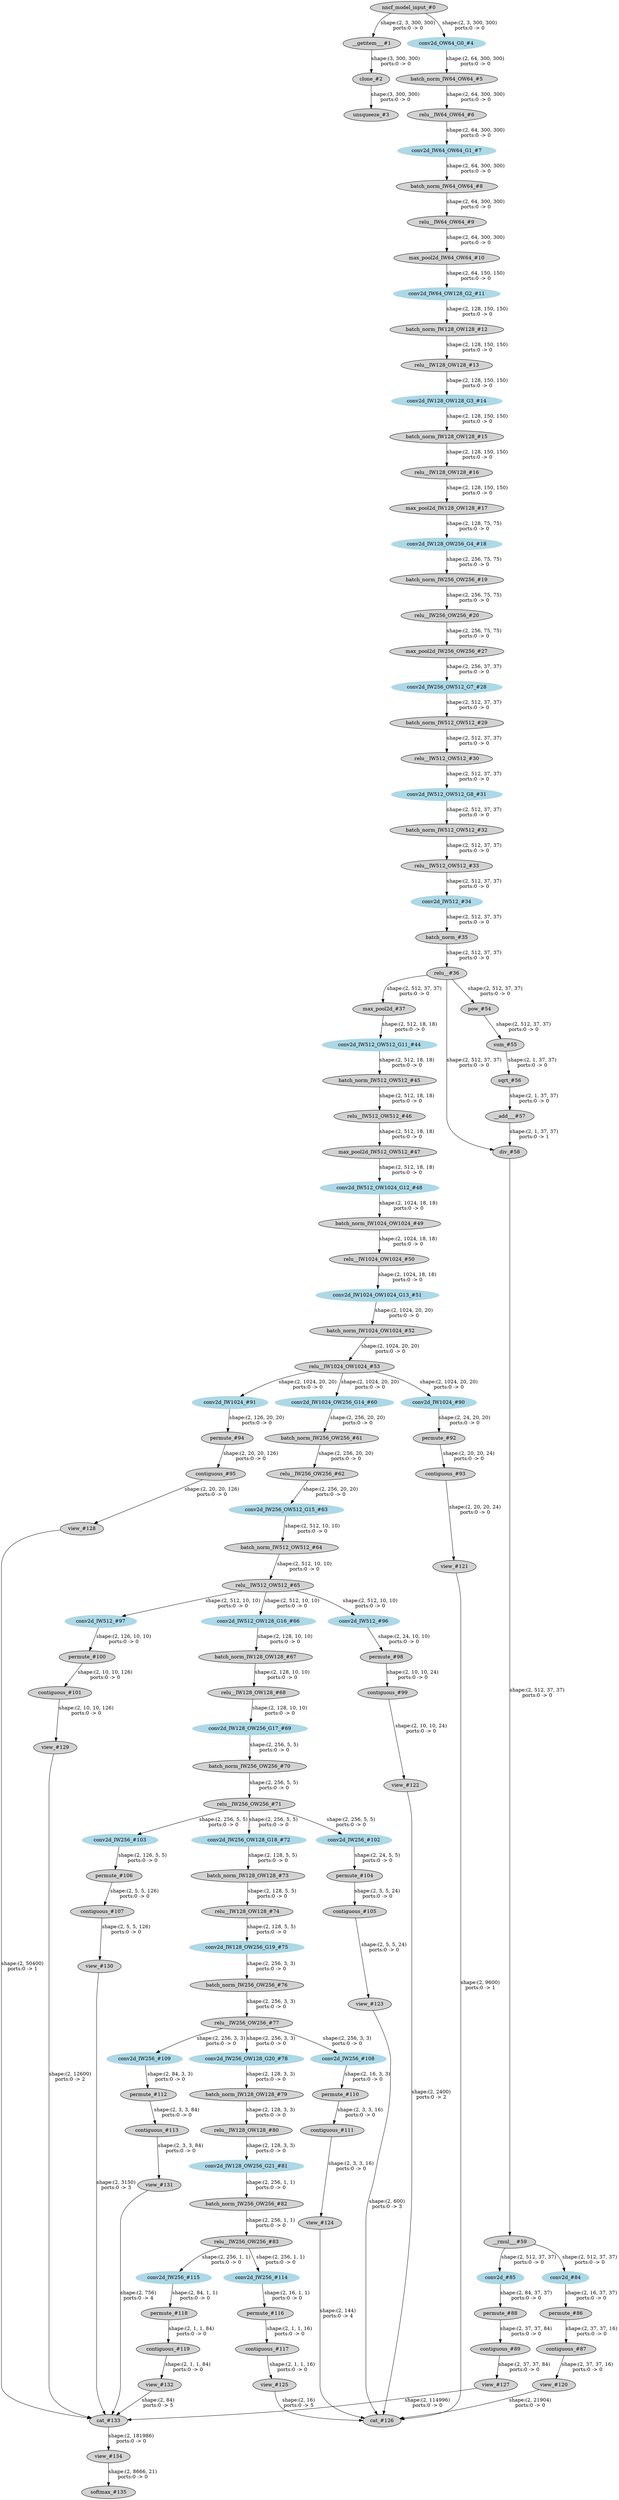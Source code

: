 strict digraph  {
"0 /nncf_model_input_0" [id=0, label="nncf_model_input_#0", style=filled, type=nncf_model_input];
"1 SSD_VGG/__getitem___0" [id=1, label="__getitem___#1", style=filled, type=__getitem__];
"2 SSD_VGG/clone_0" [id=2, label="clone_#2", style=filled, type=clone];
"3 SSD_VGG/unsqueeze_0" [id=3, label="unsqueeze_#3", style=filled, type=unsqueeze];
"4 SSD_VGG/MultiOutputSequential[basenet]/NNCFConv2d[0]/conv2d_0" [color=lightblue, id=4, label="conv2d_OW64_G0_#4", style=filled, type=conv2d];
"5 SSD_VGG/MultiOutputSequential[basenet]/NNCFBatchNorm2d[1]/batch_norm_0" [id=5, label="batch_norm_IW64_OW64_#5", style=filled, type=batch_norm];
"6 SSD_VGG/MultiOutputSequential[basenet]/ReLU[2]/relu__0" [id=6, label="relu__IW64_OW64_#6", style=filled, type=relu_];
"7 SSD_VGG/MultiOutputSequential[basenet]/NNCFConv2d[3]/conv2d_0" [color=lightblue, id=7, label="conv2d_IW64_OW64_G1_#7", style=filled, type=conv2d];
"8 SSD_VGG/MultiOutputSequential[basenet]/NNCFBatchNorm2d[4]/batch_norm_0" [id=8, label="batch_norm_IW64_OW64_#8", style=filled, type=batch_norm];
"9 SSD_VGG/MultiOutputSequential[basenet]/ReLU[5]/relu__0" [id=9, label="relu__IW64_OW64_#9", style=filled, type=relu_];
"10 SSD_VGG/MultiOutputSequential[basenet]/MaxPool2d[6]/max_pool2d_0" [id=10, label="max_pool2d_IW64_OW64_#10", style=filled, type=max_pool2d];
"11 SSD_VGG/MultiOutputSequential[basenet]/NNCFConv2d[7]/conv2d_0" [color=lightblue, id=11, label="conv2d_IW64_OW128_G2_#11", style=filled, type=conv2d];
"12 SSD_VGG/MultiOutputSequential[basenet]/NNCFBatchNorm2d[8]/batch_norm_0" [id=12, label="batch_norm_IW128_OW128_#12", style=filled, type=batch_norm];
"13 SSD_VGG/MultiOutputSequential[basenet]/ReLU[9]/relu__0" [id=13, label="relu__IW128_OW128_#13", style=filled, type=relu_];
"14 SSD_VGG/MultiOutputSequential[basenet]/NNCFConv2d[10]/conv2d_0" [color=lightblue, id=14, label="conv2d_IW128_OW128_G3_#14", style=filled, type=conv2d];
"15 SSD_VGG/MultiOutputSequential[basenet]/NNCFBatchNorm2d[11]/batch_norm_0" [id=15, label="batch_norm_IW128_OW128_#15", style=filled, type=batch_norm];
"16 SSD_VGG/MultiOutputSequential[basenet]/ReLU[12]/relu__0" [id=16, label="relu__IW128_OW128_#16", style=filled, type=relu_];
"17 SSD_VGG/MultiOutputSequential[basenet]/MaxPool2d[13]/max_pool2d_0" [id=17, label="max_pool2d_IW128_OW128_#17", style=filled, type=max_pool2d];
"18 SSD_VGG/MultiOutputSequential[basenet]/NNCFConv2d[14]/conv2d_0" [color=lightblue, id=18, label="conv2d_IW128_OW256_G4_#18", style=filled, type=conv2d];
"19 SSD_VGG/MultiOutputSequential[basenet]/NNCFBatchNorm2d[15]/batch_norm_0" [id=19, label="batch_norm_IW256_OW256_#19", style=filled, type=batch_norm];
"20 SSD_VGG/MultiOutputSequential[basenet]/ReLU[16]/relu__0" [id=20, label="relu__IW256_OW256_#20", style=filled, type=relu_];
"21 SSD_VGG/MultiOutputSequential[basenet]/MaxPool2d[23]/max_pool2d_0" [id=21, label="max_pool2d_IW256_OW256_#27", style=filled, type=max_pool2d];
"22 SSD_VGG/MultiOutputSequential[basenet]/NNCFConv2d[24]/conv2d_0" [color=lightblue, id=22, label="conv2d_IW256_OW512_G7_#28", style=filled, type=conv2d];
"23 SSD_VGG/MultiOutputSequential[basenet]/NNCFBatchNorm2d[25]/batch_norm_0" [id=23, label="batch_norm_IW512_OW512_#29", style=filled, type=batch_norm];
"24 SSD_VGG/MultiOutputSequential[basenet]/ReLU[26]/relu__0" [id=24, label="relu__IW512_OW512_#30", style=filled, type=relu_];
"25 SSD_VGG/MultiOutputSequential[basenet]/NNCFConv2d[27]/conv2d_0" [color=lightblue, id=25, label="conv2d_IW512_OW512_G8_#31", style=filled, type=conv2d];
"26 SSD_VGG/MultiOutputSequential[basenet]/NNCFBatchNorm2d[28]/batch_norm_0" [id=26, label="batch_norm_IW512_OW512_#32", style=filled, type=batch_norm];
"27 SSD_VGG/MultiOutputSequential[basenet]/ReLU[29]/relu__0" [id=27, label="relu__IW512_OW512_#33", style=filled, type=relu_];
"28 SSD_VGG/MultiOutputSequential[basenet]/NNCFConv2d[30]/conv2d_0" [color=lightblue, id=28, label="conv2d_IW512_#34", style=filled, type=conv2d];
"29 SSD_VGG/MultiOutputSequential[basenet]/NNCFBatchNorm2d[31]/batch_norm_0" [id=29, label="batch_norm_#35", style=filled, type=batch_norm];
"30 SSD_VGG/MultiOutputSequential[basenet]/ReLU[32]/relu__0" [id=30, label="relu__#36", style=filled, type=relu_];
"31 SSD_VGG/MultiOutputSequential[basenet]/MaxPool2d[33]/max_pool2d_0" [id=31, label="max_pool2d_#37", style=filled, type=max_pool2d];
"32 SSD_VGG/MultiOutputSequential[basenet]/NNCFConv2d[40]/conv2d_0" [color=lightblue, id=32, label="conv2d_IW512_OW512_G11_#44", style=filled, type=conv2d];
"33 SSD_VGG/MultiOutputSequential[basenet]/NNCFBatchNorm2d[41]/batch_norm_0" [id=33, label="batch_norm_IW512_OW512_#45", style=filled, type=batch_norm];
"34 SSD_VGG/MultiOutputSequential[basenet]/ReLU[42]/relu__0" [id=34, label="relu__IW512_OW512_#46", style=filled, type=relu_];
"35 SSD_VGG/MultiOutputSequential[basenet]/MaxPool2d[43]/max_pool2d_0" [id=35, label="max_pool2d_IW512_OW512_#47", style=filled, type=max_pool2d];
"36 SSD_VGG/MultiOutputSequential[basenet]/NNCFConv2d[44]/conv2d_0" [color=lightblue, id=36, label="conv2d_IW512_OW1024_G12_#48", style=filled, type=conv2d];
"37 SSD_VGG/MultiOutputSequential[basenet]/NNCFBatchNorm2d[45]/batch_norm_0" [id=37, label="batch_norm_IW1024_OW1024_#49", style=filled, type=batch_norm];
"38 SSD_VGG/MultiOutputSequential[basenet]/ReLU[46]/relu__0" [id=38, label="relu__IW1024_OW1024_#50", style=filled, type=relu_];
"39 SSD_VGG/MultiOutputSequential[basenet]/NNCFConv2d[47]/conv2d_0" [color=lightblue, id=39, label="conv2d_IW1024_OW1024_G13_#51", style=filled, type=conv2d];
"40 SSD_VGG/MultiOutputSequential[basenet]/NNCFBatchNorm2d[48]/batch_norm_0" [id=40, label="batch_norm_IW1024_OW1024_#52", style=filled, type=batch_norm];
"41 SSD_VGG/MultiOutputSequential[basenet]/ReLU[49]/relu__0" [id=41, label="relu__IW1024_OW1024_#53", style=filled, type=relu_];
"42 SSD_VGG/NNCFUserL2Norm[L2Norm]/pow_0" [id=42, label="pow_#54", style=filled, type=pow];
"43 SSD_VGG/NNCFUserL2Norm[L2Norm]/sum_0" [id=43, label="sum_#55", style=filled, type=sum];
"44 SSD_VGG/NNCFUserL2Norm[L2Norm]/sqrt_0" [id=44, label="sqrt_#56", style=filled, type=sqrt];
"45 SSD_VGG/NNCFUserL2Norm[L2Norm]/__add___0" [id=45, label="__add___#57", style=filled, type=__add__];
"46 SSD_VGG/NNCFUserL2Norm[L2Norm]/div_0" [id=46, label="div_#58", style=filled, type=div];
"47 SSD_VGG/NNCFUserL2Norm[L2Norm]/__rmul___0" [id=47, label="__rmul___#59", style=filled, type=__rmul__];
"48 SSD_VGG/MultiOutputSequential[extras]/NNCFConv2d[0]/conv2d_0" [color=lightblue, id=48, label="conv2d_IW1024_OW256_G14_#60", style=filled, type=conv2d];
"49 SSD_VGG/MultiOutputSequential[extras]/NNCFBatchNorm2d[1]/batch_norm_0" [id=49, label="batch_norm_IW256_OW256_#61", style=filled, type=batch_norm];
"50 SSD_VGG/MultiOutputSequential[extras]/ReLU[2]/relu__0" [id=50, label="relu__IW256_OW256_#62", style=filled, type=relu_];
"51 SSD_VGG/MultiOutputSequential[extras]/NNCFConv2d[3]/conv2d_0" [color=lightblue, id=51, label="conv2d_IW256_OW512_G15_#63", style=filled, type=conv2d];
"52 SSD_VGG/MultiOutputSequential[extras]/NNCFBatchNorm2d[4]/batch_norm_0" [id=52, label="batch_norm_IW512_OW512_#64", style=filled, type=batch_norm];
"53 SSD_VGG/MultiOutputSequential[extras]/ReLU[5]/relu__0" [id=53, label="relu__IW512_OW512_#65", style=filled, type=relu_];
"54 SSD_VGG/MultiOutputSequential[extras]/NNCFConv2d[6]/conv2d_0" [color=lightblue, id=54, label="conv2d_IW512_OW128_G16_#66", style=filled, type=conv2d];
"55 SSD_VGG/MultiOutputSequential[extras]/NNCFBatchNorm2d[7]/batch_norm_0" [id=55, label="batch_norm_IW128_OW128_#67", style=filled, type=batch_norm];
"56 SSD_VGG/MultiOutputSequential[extras]/ReLU[8]/relu__0" [id=56, label="relu__IW128_OW128_#68", style=filled, type=relu_];
"57 SSD_VGG/MultiOutputSequential[extras]/NNCFConv2d[9]/conv2d_0" [color=lightblue, id=57, label="conv2d_IW128_OW256_G17_#69", style=filled, type=conv2d];
"58 SSD_VGG/MultiOutputSequential[extras]/NNCFBatchNorm2d[10]/batch_norm_0" [id=58, label="batch_norm_IW256_OW256_#70", style=filled, type=batch_norm];
"59 SSD_VGG/MultiOutputSequential[extras]/ReLU[11]/relu__0" [id=59, label="relu__IW256_OW256_#71", style=filled, type=relu_];
"60 SSD_VGG/MultiOutputSequential[extras]/NNCFConv2d[12]/conv2d_0" [color=lightblue, id=60, label="conv2d_IW256_OW128_G18_#72", style=filled, type=conv2d];
"61 SSD_VGG/MultiOutputSequential[extras]/NNCFBatchNorm2d[13]/batch_norm_0" [id=61, label="batch_norm_IW128_OW128_#73", style=filled, type=batch_norm];
"62 SSD_VGG/MultiOutputSequential[extras]/ReLU[14]/relu__0" [id=62, label="relu__IW128_OW128_#74", style=filled, type=relu_];
"63 SSD_VGG/MultiOutputSequential[extras]/NNCFConv2d[15]/conv2d_0" [color=lightblue, id=63, label="conv2d_IW128_OW256_G19_#75", style=filled, type=conv2d];
"64 SSD_VGG/MultiOutputSequential[extras]/NNCFBatchNorm2d[16]/batch_norm_0" [id=64, label="batch_norm_IW256_OW256_#76", style=filled, type=batch_norm];
"65 SSD_VGG/MultiOutputSequential[extras]/ReLU[17]/relu__0" [id=65, label="relu__IW256_OW256_#77", style=filled, type=relu_];
"66 SSD_VGG/MultiOutputSequential[extras]/NNCFConv2d[18]/conv2d_0" [color=lightblue, id=66, label="conv2d_IW256_OW128_G20_#78", style=filled, type=conv2d];
"67 SSD_VGG/MultiOutputSequential[extras]/NNCFBatchNorm2d[19]/batch_norm_0" [id=67, label="batch_norm_IW128_OW128_#79", style=filled, type=batch_norm];
"68 SSD_VGG/MultiOutputSequential[extras]/ReLU[20]/relu__0" [id=68, label="relu__IW128_OW128_#80", style=filled, type=relu_];
"69 SSD_VGG/MultiOutputSequential[extras]/NNCFConv2d[21]/conv2d_0" [color=lightblue, id=69, label="conv2d_IW128_OW256_G21_#81", style=filled, type=conv2d];
"70 SSD_VGG/MultiOutputSequential[extras]/NNCFBatchNorm2d[22]/batch_norm_0" [id=70, label="batch_norm_IW256_OW256_#82", style=filled, type=batch_norm];
"71 SSD_VGG/MultiOutputSequential[extras]/ReLU[23]/relu__0" [id=71, label="relu__IW256_OW256_#83", style=filled, type=relu_];
"72 SSD_VGG/SSDDetectionOutput[detection_head]/ModuleList[heads]/SSDHead[0]/NNCFConv2d[loc]/conv2d_0" [color=lightblue, id=72, label="conv2d_#84", style=filled, type=conv2d];
"73 SSD_VGG/SSDDetectionOutput[detection_head]/ModuleList[heads]/SSDHead[0]/NNCFConv2d[conf]/conv2d_0" [color=lightblue, id=73, label="conv2d_#85", style=filled, type=conv2d];
"74 SSD_VGG/SSDDetectionOutput[detection_head]/ModuleList[heads]/SSDHead[0]/permute_0" [id=74, label="permute_#86", style=filled, type=permute];
"75 SSD_VGG/SSDDetectionOutput[detection_head]/ModuleList[heads]/SSDHead[0]/contiguous_0" [id=75, label="contiguous_#87", style=filled, type=contiguous];
"76 SSD_VGG/SSDDetectionOutput[detection_head]/ModuleList[heads]/SSDHead[0]/permute_1" [id=76, label="permute_#88", style=filled, type=permute];
"77 SSD_VGG/SSDDetectionOutput[detection_head]/ModuleList[heads]/SSDHead[0]/contiguous_1" [id=77, label="contiguous_#89", style=filled, type=contiguous];
"78 SSD_VGG/SSDDetectionOutput[detection_head]/ModuleList[heads]/SSDHead[1]/NNCFConv2d[loc]/conv2d_0" [color=lightblue, id=78, label="conv2d_IW1024_#90", style=filled, type=conv2d];
"79 SSD_VGG/SSDDetectionOutput[detection_head]/ModuleList[heads]/SSDHead[1]/NNCFConv2d[conf]/conv2d_0" [color=lightblue, id=79, label="conv2d_IW1024_#91", style=filled, type=conv2d];
"80 SSD_VGG/SSDDetectionOutput[detection_head]/ModuleList[heads]/SSDHead[1]/permute_0" [id=80, label="permute_#92", style=filled, type=permute];
"81 SSD_VGG/SSDDetectionOutput[detection_head]/ModuleList[heads]/SSDHead[1]/contiguous_0" [id=81, label="contiguous_#93", style=filled, type=contiguous];
"82 SSD_VGG/SSDDetectionOutput[detection_head]/ModuleList[heads]/SSDHead[1]/permute_1" [id=82, label="permute_#94", style=filled, type=permute];
"83 SSD_VGG/SSDDetectionOutput[detection_head]/ModuleList[heads]/SSDHead[1]/contiguous_1" [id=83, label="contiguous_#95", style=filled, type=contiguous];
"84 SSD_VGG/SSDDetectionOutput[detection_head]/ModuleList[heads]/SSDHead[2]/NNCFConv2d[loc]/conv2d_0" [color=lightblue, id=84, label="conv2d_IW512_#96", style=filled, type=conv2d];
"85 SSD_VGG/SSDDetectionOutput[detection_head]/ModuleList[heads]/SSDHead[2]/NNCFConv2d[conf]/conv2d_0" [color=lightblue, id=85, label="conv2d_IW512_#97", style=filled, type=conv2d];
"86 SSD_VGG/SSDDetectionOutput[detection_head]/ModuleList[heads]/SSDHead[2]/permute_0" [id=86, label="permute_#98", style=filled, type=permute];
"87 SSD_VGG/SSDDetectionOutput[detection_head]/ModuleList[heads]/SSDHead[2]/contiguous_0" [id=87, label="contiguous_#99", style=filled, type=contiguous];
"88 SSD_VGG/SSDDetectionOutput[detection_head]/ModuleList[heads]/SSDHead[2]/permute_1" [id=88, label="permute_#100", style=filled, type=permute];
"89 SSD_VGG/SSDDetectionOutput[detection_head]/ModuleList[heads]/SSDHead[2]/contiguous_1" [id=89, label="contiguous_#101", style=filled, type=contiguous];
"90 SSD_VGG/SSDDetectionOutput[detection_head]/ModuleList[heads]/SSDHead[3]/NNCFConv2d[loc]/conv2d_0" [color=lightblue, id=90, label="conv2d_IW256_#102", style=filled, type=conv2d];
"91 SSD_VGG/SSDDetectionOutput[detection_head]/ModuleList[heads]/SSDHead[3]/NNCFConv2d[conf]/conv2d_0" [color=lightblue, id=91, label="conv2d_IW256_#103", style=filled, type=conv2d];
"92 SSD_VGG/SSDDetectionOutput[detection_head]/ModuleList[heads]/SSDHead[3]/permute_0" [id=92, label="permute_#104", style=filled, type=permute];
"93 SSD_VGG/SSDDetectionOutput[detection_head]/ModuleList[heads]/SSDHead[3]/contiguous_0" [id=93, label="contiguous_#105", style=filled, type=contiguous];
"94 SSD_VGG/SSDDetectionOutput[detection_head]/ModuleList[heads]/SSDHead[3]/permute_1" [id=94, label="permute_#106", style=filled, type=permute];
"95 SSD_VGG/SSDDetectionOutput[detection_head]/ModuleList[heads]/SSDHead[3]/contiguous_1" [id=95, label="contiguous_#107", style=filled, type=contiguous];
"96 SSD_VGG/SSDDetectionOutput[detection_head]/ModuleList[heads]/SSDHead[4]/NNCFConv2d[loc]/conv2d_0" [color=lightblue, id=96, label="conv2d_IW256_#108", style=filled, type=conv2d];
"97 SSD_VGG/SSDDetectionOutput[detection_head]/ModuleList[heads]/SSDHead[4]/NNCFConv2d[conf]/conv2d_0" [color=lightblue, id=97, label="conv2d_IW256_#109", style=filled, type=conv2d];
"98 SSD_VGG/SSDDetectionOutput[detection_head]/ModuleList[heads]/SSDHead[4]/permute_0" [id=98, label="permute_#110", style=filled, type=permute];
"99 SSD_VGG/SSDDetectionOutput[detection_head]/ModuleList[heads]/SSDHead[4]/contiguous_0" [id=99, label="contiguous_#111", style=filled, type=contiguous];
"100 SSD_VGG/SSDDetectionOutput[detection_head]/ModuleList[heads]/SSDHead[4]/permute_1" [id=100, label="permute_#112", style=filled, type=permute];
"101 SSD_VGG/SSDDetectionOutput[detection_head]/ModuleList[heads]/SSDHead[4]/contiguous_1" [id=101, label="contiguous_#113", style=filled, type=contiguous];
"102 SSD_VGG/SSDDetectionOutput[detection_head]/ModuleList[heads]/SSDHead[5]/NNCFConv2d[loc]/conv2d_0" [color=lightblue, id=102, label="conv2d_IW256_#114", style=filled, type=conv2d];
"103 SSD_VGG/SSDDetectionOutput[detection_head]/ModuleList[heads]/SSDHead[5]/NNCFConv2d[conf]/conv2d_0" [color=lightblue, id=103, label="conv2d_IW256_#115", style=filled, type=conv2d];
"104 SSD_VGG/SSDDetectionOutput[detection_head]/ModuleList[heads]/SSDHead[5]/permute_0" [id=104, label="permute_#116", style=filled, type=permute];
"105 SSD_VGG/SSDDetectionOutput[detection_head]/ModuleList[heads]/SSDHead[5]/contiguous_0" [id=105, label="contiguous_#117", style=filled, type=contiguous];
"106 SSD_VGG/SSDDetectionOutput[detection_head]/ModuleList[heads]/SSDHead[5]/permute_1" [id=106, label="permute_#118", style=filled, type=permute];
"107 SSD_VGG/SSDDetectionOutput[detection_head]/ModuleList[heads]/SSDHead[5]/contiguous_1" [id=107, label="contiguous_#119", style=filled, type=contiguous];
"108 SSD_VGG/SSDDetectionOutput[detection_head]/view_0" [id=108, label="view_#120", style=filled, type=view];
"109 SSD_VGG/SSDDetectionOutput[detection_head]/view_1" [id=109, label="view_#121", style=filled, type=view];
"110 SSD_VGG/SSDDetectionOutput[detection_head]/view_2" [id=110, label="view_#122", style=filled, type=view];
"111 SSD_VGG/SSDDetectionOutput[detection_head]/view_3" [id=111, label="view_#123", style=filled, type=view];
"112 SSD_VGG/SSDDetectionOutput[detection_head]/view_4" [id=112, label="view_#124", style=filled, type=view];
"113 SSD_VGG/SSDDetectionOutput[detection_head]/view_5" [id=113, label="view_#125", style=filled, type=view];
"114 SSD_VGG/SSDDetectionOutput[detection_head]/cat_0" [id=114, label="cat_#126", style=filled, type=cat];
"115 SSD_VGG/SSDDetectionOutput[detection_head]/view_6" [id=115, label="view_#127", style=filled, type=view];
"116 SSD_VGG/SSDDetectionOutput[detection_head]/view_7" [id=116, label="view_#128", style=filled, type=view];
"117 SSD_VGG/SSDDetectionOutput[detection_head]/view_8" [id=117, label="view_#129", style=filled, type=view];
"118 SSD_VGG/SSDDetectionOutput[detection_head]/view_9" [id=118, label="view_#130", style=filled, type=view];
"119 SSD_VGG/SSDDetectionOutput[detection_head]/view_10" [id=119, label="view_#131", style=filled, type=view];
"120 SSD_VGG/SSDDetectionOutput[detection_head]/view_11" [id=120, label="view_#132", style=filled, type=view];
"121 SSD_VGG/SSDDetectionOutput[detection_head]/cat_1" [id=121, label="cat_#133", style=filled, type=cat];
"122 SSD_VGG/SSDDetectionOutput[detection_head]/view_12" [id=122, label="view_#134", style=filled, type=view];
"123 SSD_VGG/SSDDetectionOutput[detection_head]/softmax_0" [id=123, label="softmax_#135", style=filled, type=softmax];
"0 /nncf_model_input_0" -> "1 SSD_VGG/__getitem___0"  [label="shape:(2, 3, 300, 300)\nports:0 -> 0", style=solid];
"0 /nncf_model_input_0" -> "4 SSD_VGG/MultiOutputSequential[basenet]/NNCFConv2d[0]/conv2d_0"  [label="shape:(2, 3, 300, 300)\nports:0 -> 0", style=solid];
"1 SSD_VGG/__getitem___0" -> "2 SSD_VGG/clone_0"  [label="shape:(3, 300, 300)\nports:0 -> 0", style=solid];
"2 SSD_VGG/clone_0" -> "3 SSD_VGG/unsqueeze_0"  [label="shape:(3, 300, 300)\nports:0 -> 0", style=solid];
"4 SSD_VGG/MultiOutputSequential[basenet]/NNCFConv2d[0]/conv2d_0" -> "5 SSD_VGG/MultiOutputSequential[basenet]/NNCFBatchNorm2d[1]/batch_norm_0"  [label="shape:(2, 64, 300, 300)\nports:0 -> 0", style=solid];
"5 SSD_VGG/MultiOutputSequential[basenet]/NNCFBatchNorm2d[1]/batch_norm_0" -> "6 SSD_VGG/MultiOutputSequential[basenet]/ReLU[2]/relu__0"  [label="shape:(2, 64, 300, 300)\nports:0 -> 0", style=solid];
"6 SSD_VGG/MultiOutputSequential[basenet]/ReLU[2]/relu__0" -> "7 SSD_VGG/MultiOutputSequential[basenet]/NNCFConv2d[3]/conv2d_0"  [label="shape:(2, 64, 300, 300)\nports:0 -> 0", style=solid];
"7 SSD_VGG/MultiOutputSequential[basenet]/NNCFConv2d[3]/conv2d_0" -> "8 SSD_VGG/MultiOutputSequential[basenet]/NNCFBatchNorm2d[4]/batch_norm_0"  [label="shape:(2, 64, 300, 300)\nports:0 -> 0", style=solid];
"8 SSD_VGG/MultiOutputSequential[basenet]/NNCFBatchNorm2d[4]/batch_norm_0" -> "9 SSD_VGG/MultiOutputSequential[basenet]/ReLU[5]/relu__0"  [label="shape:(2, 64, 300, 300)\nports:0 -> 0", style=solid];
"9 SSD_VGG/MultiOutputSequential[basenet]/ReLU[5]/relu__0" -> "10 SSD_VGG/MultiOutputSequential[basenet]/MaxPool2d[6]/max_pool2d_0"  [label="shape:(2, 64, 300, 300)\nports:0 -> 0", style=solid];
"10 SSD_VGG/MultiOutputSequential[basenet]/MaxPool2d[6]/max_pool2d_0" -> "11 SSD_VGG/MultiOutputSequential[basenet]/NNCFConv2d[7]/conv2d_0"  [label="shape:(2, 64, 150, 150)\nports:0 -> 0", style=solid];
"11 SSD_VGG/MultiOutputSequential[basenet]/NNCFConv2d[7]/conv2d_0" -> "12 SSD_VGG/MultiOutputSequential[basenet]/NNCFBatchNorm2d[8]/batch_norm_0"  [label="shape:(2, 128, 150, 150)\nports:0 -> 0", style=solid];
"12 SSD_VGG/MultiOutputSequential[basenet]/NNCFBatchNorm2d[8]/batch_norm_0" -> "13 SSD_VGG/MultiOutputSequential[basenet]/ReLU[9]/relu__0"  [label="shape:(2, 128, 150, 150)\nports:0 -> 0", style=solid];
"13 SSD_VGG/MultiOutputSequential[basenet]/ReLU[9]/relu__0" -> "14 SSD_VGG/MultiOutputSequential[basenet]/NNCFConv2d[10]/conv2d_0"  [label="shape:(2, 128, 150, 150)\nports:0 -> 0", style=solid];
"14 SSD_VGG/MultiOutputSequential[basenet]/NNCFConv2d[10]/conv2d_0" -> "15 SSD_VGG/MultiOutputSequential[basenet]/NNCFBatchNorm2d[11]/batch_norm_0"  [label="shape:(2, 128, 150, 150)\nports:0 -> 0", style=solid];
"15 SSD_VGG/MultiOutputSequential[basenet]/NNCFBatchNorm2d[11]/batch_norm_0" -> "16 SSD_VGG/MultiOutputSequential[basenet]/ReLU[12]/relu__0"  [label="shape:(2, 128, 150, 150)\nports:0 -> 0", style=solid];
"16 SSD_VGG/MultiOutputSequential[basenet]/ReLU[12]/relu__0" -> "17 SSD_VGG/MultiOutputSequential[basenet]/MaxPool2d[13]/max_pool2d_0"  [label="shape:(2, 128, 150, 150)\nports:0 -> 0", style=solid];
"17 SSD_VGG/MultiOutputSequential[basenet]/MaxPool2d[13]/max_pool2d_0" -> "18 SSD_VGG/MultiOutputSequential[basenet]/NNCFConv2d[14]/conv2d_0"  [label="shape:(2, 128, 75, 75)\nports:0 -> 0", style=solid];
"18 SSD_VGG/MultiOutputSequential[basenet]/NNCFConv2d[14]/conv2d_0" -> "19 SSD_VGG/MultiOutputSequential[basenet]/NNCFBatchNorm2d[15]/batch_norm_0"  [label="shape:(2, 256, 75, 75)\nports:0 -> 0", style=solid];
"19 SSD_VGG/MultiOutputSequential[basenet]/NNCFBatchNorm2d[15]/batch_norm_0" -> "20 SSD_VGG/MultiOutputSequential[basenet]/ReLU[16]/relu__0"  [label="shape:(2, 256, 75, 75)\nports:0 -> 0", style=solid];
"20 SSD_VGG/MultiOutputSequential[basenet]/ReLU[16]/relu__0" -> "21 SSD_VGG/MultiOutputSequential[basenet]/MaxPool2d[23]/max_pool2d_0"  [label="shape:(2, 256, 75, 75)\nports:0 -> 0", style=solid];
"21 SSD_VGG/MultiOutputSequential[basenet]/MaxPool2d[23]/max_pool2d_0" -> "22 SSD_VGG/MultiOutputSequential[basenet]/NNCFConv2d[24]/conv2d_0"  [label="shape:(2, 256, 37, 37)\nports:0 -> 0", style=solid];
"22 SSD_VGG/MultiOutputSequential[basenet]/NNCFConv2d[24]/conv2d_0" -> "23 SSD_VGG/MultiOutputSequential[basenet]/NNCFBatchNorm2d[25]/batch_norm_0"  [label="shape:(2, 512, 37, 37)\nports:0 -> 0", style=solid];
"23 SSD_VGG/MultiOutputSequential[basenet]/NNCFBatchNorm2d[25]/batch_norm_0" -> "24 SSD_VGG/MultiOutputSequential[basenet]/ReLU[26]/relu__0"  [label="shape:(2, 512, 37, 37)\nports:0 -> 0", style=solid];
"24 SSD_VGG/MultiOutputSequential[basenet]/ReLU[26]/relu__0" -> "25 SSD_VGG/MultiOutputSequential[basenet]/NNCFConv2d[27]/conv2d_0"  [label="shape:(2, 512, 37, 37)\nports:0 -> 0", style=solid];
"25 SSD_VGG/MultiOutputSequential[basenet]/NNCFConv2d[27]/conv2d_0" -> "26 SSD_VGG/MultiOutputSequential[basenet]/NNCFBatchNorm2d[28]/batch_norm_0"  [label="shape:(2, 512, 37, 37)\nports:0 -> 0", style=solid];
"26 SSD_VGG/MultiOutputSequential[basenet]/NNCFBatchNorm2d[28]/batch_norm_0" -> "27 SSD_VGG/MultiOutputSequential[basenet]/ReLU[29]/relu__0"  [label="shape:(2, 512, 37, 37)\nports:0 -> 0", style=solid];
"27 SSD_VGG/MultiOutputSequential[basenet]/ReLU[29]/relu__0" -> "28 SSD_VGG/MultiOutputSequential[basenet]/NNCFConv2d[30]/conv2d_0"  [label="shape:(2, 512, 37, 37)\nports:0 -> 0", style=solid];
"28 SSD_VGG/MultiOutputSequential[basenet]/NNCFConv2d[30]/conv2d_0" -> "29 SSD_VGG/MultiOutputSequential[basenet]/NNCFBatchNorm2d[31]/batch_norm_0"  [label="shape:(2, 512, 37, 37)\nports:0 -> 0", style=solid];
"29 SSD_VGG/MultiOutputSequential[basenet]/NNCFBatchNorm2d[31]/batch_norm_0" -> "30 SSD_VGG/MultiOutputSequential[basenet]/ReLU[32]/relu__0"  [label="shape:(2, 512, 37, 37)\nports:0 -> 0", style=solid];
"30 SSD_VGG/MultiOutputSequential[basenet]/ReLU[32]/relu__0" -> "31 SSD_VGG/MultiOutputSequential[basenet]/MaxPool2d[33]/max_pool2d_0"  [label="shape:(2, 512, 37, 37)\nports:0 -> 0", style=solid];
"30 SSD_VGG/MultiOutputSequential[basenet]/ReLU[32]/relu__0" -> "42 SSD_VGG/NNCFUserL2Norm[L2Norm]/pow_0"  [label="shape:(2, 512, 37, 37)\nports:0 -> 0", style=solid];
"30 SSD_VGG/MultiOutputSequential[basenet]/ReLU[32]/relu__0" -> "46 SSD_VGG/NNCFUserL2Norm[L2Norm]/div_0"  [label="shape:(2, 512, 37, 37)\nports:0 -> 0", style=solid];
"31 SSD_VGG/MultiOutputSequential[basenet]/MaxPool2d[33]/max_pool2d_0" -> "32 SSD_VGG/MultiOutputSequential[basenet]/NNCFConv2d[40]/conv2d_0"  [label="shape:(2, 512, 18, 18)\nports:0 -> 0", style=solid];
"32 SSD_VGG/MultiOutputSequential[basenet]/NNCFConv2d[40]/conv2d_0" -> "33 SSD_VGG/MultiOutputSequential[basenet]/NNCFBatchNorm2d[41]/batch_norm_0"  [label="shape:(2, 512, 18, 18)\nports:0 -> 0", style=solid];
"33 SSD_VGG/MultiOutputSequential[basenet]/NNCFBatchNorm2d[41]/batch_norm_0" -> "34 SSD_VGG/MultiOutputSequential[basenet]/ReLU[42]/relu__0"  [label="shape:(2, 512, 18, 18)\nports:0 -> 0", style=solid];
"34 SSD_VGG/MultiOutputSequential[basenet]/ReLU[42]/relu__0" -> "35 SSD_VGG/MultiOutputSequential[basenet]/MaxPool2d[43]/max_pool2d_0"  [label="shape:(2, 512, 18, 18)\nports:0 -> 0", style=solid];
"35 SSD_VGG/MultiOutputSequential[basenet]/MaxPool2d[43]/max_pool2d_0" -> "36 SSD_VGG/MultiOutputSequential[basenet]/NNCFConv2d[44]/conv2d_0"  [label="shape:(2, 512, 18, 18)\nports:0 -> 0", style=solid];
"36 SSD_VGG/MultiOutputSequential[basenet]/NNCFConv2d[44]/conv2d_0" -> "37 SSD_VGG/MultiOutputSequential[basenet]/NNCFBatchNorm2d[45]/batch_norm_0"  [label="shape:(2, 1024, 18, 18)\nports:0 -> 0", style=solid];
"37 SSD_VGG/MultiOutputSequential[basenet]/NNCFBatchNorm2d[45]/batch_norm_0" -> "38 SSD_VGG/MultiOutputSequential[basenet]/ReLU[46]/relu__0"  [label="shape:(2, 1024, 18, 18)\nports:0 -> 0", style=solid];
"38 SSD_VGG/MultiOutputSequential[basenet]/ReLU[46]/relu__0" -> "39 SSD_VGG/MultiOutputSequential[basenet]/NNCFConv2d[47]/conv2d_0"  [label="shape:(2, 1024, 18, 18)\nports:0 -> 0", style=solid];
"39 SSD_VGG/MultiOutputSequential[basenet]/NNCFConv2d[47]/conv2d_0" -> "40 SSD_VGG/MultiOutputSequential[basenet]/NNCFBatchNorm2d[48]/batch_norm_0"  [label="shape:(2, 1024, 20, 20)\nports:0 -> 0", style=solid];
"40 SSD_VGG/MultiOutputSequential[basenet]/NNCFBatchNorm2d[48]/batch_norm_0" -> "41 SSD_VGG/MultiOutputSequential[basenet]/ReLU[49]/relu__0"  [label="shape:(2, 1024, 20, 20)\nports:0 -> 0", style=solid];
"41 SSD_VGG/MultiOutputSequential[basenet]/ReLU[49]/relu__0" -> "48 SSD_VGG/MultiOutputSequential[extras]/NNCFConv2d[0]/conv2d_0"  [label="shape:(2, 1024, 20, 20)\nports:0 -> 0", style=solid];
"41 SSD_VGG/MultiOutputSequential[basenet]/ReLU[49]/relu__0" -> "78 SSD_VGG/SSDDetectionOutput[detection_head]/ModuleList[heads]/SSDHead[1]/NNCFConv2d[loc]/conv2d_0"  [label="shape:(2, 1024, 20, 20)\nports:0 -> 0", style=solid];
"41 SSD_VGG/MultiOutputSequential[basenet]/ReLU[49]/relu__0" -> "79 SSD_VGG/SSDDetectionOutput[detection_head]/ModuleList[heads]/SSDHead[1]/NNCFConv2d[conf]/conv2d_0"  [label="shape:(2, 1024, 20, 20)\nports:0 -> 0", style=solid];
"42 SSD_VGG/NNCFUserL2Norm[L2Norm]/pow_0" -> "43 SSD_VGG/NNCFUserL2Norm[L2Norm]/sum_0"  [label="shape:(2, 512, 37, 37)\nports:0 -> 0", style=solid];
"43 SSD_VGG/NNCFUserL2Norm[L2Norm]/sum_0" -> "44 SSD_VGG/NNCFUserL2Norm[L2Norm]/sqrt_0"  [label="shape:(2, 1, 37, 37)\nports:0 -> 0", style=solid];
"44 SSD_VGG/NNCFUserL2Norm[L2Norm]/sqrt_0" -> "45 SSD_VGG/NNCFUserL2Norm[L2Norm]/__add___0"  [label="shape:(2, 1, 37, 37)\nports:0 -> 0", style=solid];
"45 SSD_VGG/NNCFUserL2Norm[L2Norm]/__add___0" -> "46 SSD_VGG/NNCFUserL2Norm[L2Norm]/div_0"  [label="shape:(2, 1, 37, 37)\nports:0 -> 1", style=solid];
"46 SSD_VGG/NNCFUserL2Norm[L2Norm]/div_0" -> "47 SSD_VGG/NNCFUserL2Norm[L2Norm]/__rmul___0"  [label="shape:(2, 512, 37, 37)\nports:0 -> 0", style=solid];
"47 SSD_VGG/NNCFUserL2Norm[L2Norm]/__rmul___0" -> "72 SSD_VGG/SSDDetectionOutput[detection_head]/ModuleList[heads]/SSDHead[0]/NNCFConv2d[loc]/conv2d_0"  [label="shape:(2, 512, 37, 37)\nports:0 -> 0", style=solid];
"47 SSD_VGG/NNCFUserL2Norm[L2Norm]/__rmul___0" -> "73 SSD_VGG/SSDDetectionOutput[detection_head]/ModuleList[heads]/SSDHead[0]/NNCFConv2d[conf]/conv2d_0"  [label="shape:(2, 512, 37, 37)\nports:0 -> 0", style=solid];
"48 SSD_VGG/MultiOutputSequential[extras]/NNCFConv2d[0]/conv2d_0" -> "49 SSD_VGG/MultiOutputSequential[extras]/NNCFBatchNorm2d[1]/batch_norm_0"  [label="shape:(2, 256, 20, 20)\nports:0 -> 0", style=solid];
"49 SSD_VGG/MultiOutputSequential[extras]/NNCFBatchNorm2d[1]/batch_norm_0" -> "50 SSD_VGG/MultiOutputSequential[extras]/ReLU[2]/relu__0"  [label="shape:(2, 256, 20, 20)\nports:0 -> 0", style=solid];
"50 SSD_VGG/MultiOutputSequential[extras]/ReLU[2]/relu__0" -> "51 SSD_VGG/MultiOutputSequential[extras]/NNCFConv2d[3]/conv2d_0"  [label="shape:(2, 256, 20, 20)\nports:0 -> 0", style=solid];
"51 SSD_VGG/MultiOutputSequential[extras]/NNCFConv2d[3]/conv2d_0" -> "52 SSD_VGG/MultiOutputSequential[extras]/NNCFBatchNorm2d[4]/batch_norm_0"  [label="shape:(2, 512, 10, 10)\nports:0 -> 0", style=solid];
"52 SSD_VGG/MultiOutputSequential[extras]/NNCFBatchNorm2d[4]/batch_norm_0" -> "53 SSD_VGG/MultiOutputSequential[extras]/ReLU[5]/relu__0"  [label="shape:(2, 512, 10, 10)\nports:0 -> 0", style=solid];
"53 SSD_VGG/MultiOutputSequential[extras]/ReLU[5]/relu__0" -> "54 SSD_VGG/MultiOutputSequential[extras]/NNCFConv2d[6]/conv2d_0"  [label="shape:(2, 512, 10, 10)\nports:0 -> 0", style=solid];
"53 SSD_VGG/MultiOutputSequential[extras]/ReLU[5]/relu__0" -> "84 SSD_VGG/SSDDetectionOutput[detection_head]/ModuleList[heads]/SSDHead[2]/NNCFConv2d[loc]/conv2d_0"  [label="shape:(2, 512, 10, 10)\nports:0 -> 0", style=solid];
"53 SSD_VGG/MultiOutputSequential[extras]/ReLU[5]/relu__0" -> "85 SSD_VGG/SSDDetectionOutput[detection_head]/ModuleList[heads]/SSDHead[2]/NNCFConv2d[conf]/conv2d_0"  [label="shape:(2, 512, 10, 10)\nports:0 -> 0", style=solid];
"54 SSD_VGG/MultiOutputSequential[extras]/NNCFConv2d[6]/conv2d_0" -> "55 SSD_VGG/MultiOutputSequential[extras]/NNCFBatchNorm2d[7]/batch_norm_0"  [label="shape:(2, 128, 10, 10)\nports:0 -> 0", style=solid];
"55 SSD_VGG/MultiOutputSequential[extras]/NNCFBatchNorm2d[7]/batch_norm_0" -> "56 SSD_VGG/MultiOutputSequential[extras]/ReLU[8]/relu__0"  [label="shape:(2, 128, 10, 10)\nports:0 -> 0", style=solid];
"56 SSD_VGG/MultiOutputSequential[extras]/ReLU[8]/relu__0" -> "57 SSD_VGG/MultiOutputSequential[extras]/NNCFConv2d[9]/conv2d_0"  [label="shape:(2, 128, 10, 10)\nports:0 -> 0", style=solid];
"57 SSD_VGG/MultiOutputSequential[extras]/NNCFConv2d[9]/conv2d_0" -> "58 SSD_VGG/MultiOutputSequential[extras]/NNCFBatchNorm2d[10]/batch_norm_0"  [label="shape:(2, 256, 5, 5)\nports:0 -> 0", style=solid];
"58 SSD_VGG/MultiOutputSequential[extras]/NNCFBatchNorm2d[10]/batch_norm_0" -> "59 SSD_VGG/MultiOutputSequential[extras]/ReLU[11]/relu__0"  [label="shape:(2, 256, 5, 5)\nports:0 -> 0", style=solid];
"59 SSD_VGG/MultiOutputSequential[extras]/ReLU[11]/relu__0" -> "60 SSD_VGG/MultiOutputSequential[extras]/NNCFConv2d[12]/conv2d_0"  [label="shape:(2, 256, 5, 5)\nports:0 -> 0", style=solid];
"59 SSD_VGG/MultiOutputSequential[extras]/ReLU[11]/relu__0" -> "90 SSD_VGG/SSDDetectionOutput[detection_head]/ModuleList[heads]/SSDHead[3]/NNCFConv2d[loc]/conv2d_0"  [label="shape:(2, 256, 5, 5)\nports:0 -> 0", style=solid];
"59 SSD_VGG/MultiOutputSequential[extras]/ReLU[11]/relu__0" -> "91 SSD_VGG/SSDDetectionOutput[detection_head]/ModuleList[heads]/SSDHead[3]/NNCFConv2d[conf]/conv2d_0"  [label="shape:(2, 256, 5, 5)\nports:0 -> 0", style=solid];
"60 SSD_VGG/MultiOutputSequential[extras]/NNCFConv2d[12]/conv2d_0" -> "61 SSD_VGG/MultiOutputSequential[extras]/NNCFBatchNorm2d[13]/batch_norm_0"  [label="shape:(2, 128, 5, 5)\nports:0 -> 0", style=solid];
"61 SSD_VGG/MultiOutputSequential[extras]/NNCFBatchNorm2d[13]/batch_norm_0" -> "62 SSD_VGG/MultiOutputSequential[extras]/ReLU[14]/relu__0"  [label="shape:(2, 128, 5, 5)\nports:0 -> 0", style=solid];
"62 SSD_VGG/MultiOutputSequential[extras]/ReLU[14]/relu__0" -> "63 SSD_VGG/MultiOutputSequential[extras]/NNCFConv2d[15]/conv2d_0"  [label="shape:(2, 128, 5, 5)\nports:0 -> 0", style=solid];
"63 SSD_VGG/MultiOutputSequential[extras]/NNCFConv2d[15]/conv2d_0" -> "64 SSD_VGG/MultiOutputSequential[extras]/NNCFBatchNorm2d[16]/batch_norm_0"  [label="shape:(2, 256, 3, 3)\nports:0 -> 0", style=solid];
"64 SSD_VGG/MultiOutputSequential[extras]/NNCFBatchNorm2d[16]/batch_norm_0" -> "65 SSD_VGG/MultiOutputSequential[extras]/ReLU[17]/relu__0"  [label="shape:(2, 256, 3, 3)\nports:0 -> 0", style=solid];
"65 SSD_VGG/MultiOutputSequential[extras]/ReLU[17]/relu__0" -> "66 SSD_VGG/MultiOutputSequential[extras]/NNCFConv2d[18]/conv2d_0"  [label="shape:(2, 256, 3, 3)\nports:0 -> 0", style=solid];
"65 SSD_VGG/MultiOutputSequential[extras]/ReLU[17]/relu__0" -> "96 SSD_VGG/SSDDetectionOutput[detection_head]/ModuleList[heads]/SSDHead[4]/NNCFConv2d[loc]/conv2d_0"  [label="shape:(2, 256, 3, 3)\nports:0 -> 0", style=solid];
"65 SSD_VGG/MultiOutputSequential[extras]/ReLU[17]/relu__0" -> "97 SSD_VGG/SSDDetectionOutput[detection_head]/ModuleList[heads]/SSDHead[4]/NNCFConv2d[conf]/conv2d_0"  [label="shape:(2, 256, 3, 3)\nports:0 -> 0", style=solid];
"66 SSD_VGG/MultiOutputSequential[extras]/NNCFConv2d[18]/conv2d_0" -> "67 SSD_VGG/MultiOutputSequential[extras]/NNCFBatchNorm2d[19]/batch_norm_0"  [label="shape:(2, 128, 3, 3)\nports:0 -> 0", style=solid];
"67 SSD_VGG/MultiOutputSequential[extras]/NNCFBatchNorm2d[19]/batch_norm_0" -> "68 SSD_VGG/MultiOutputSequential[extras]/ReLU[20]/relu__0"  [label="shape:(2, 128, 3, 3)\nports:0 -> 0", style=solid];
"68 SSD_VGG/MultiOutputSequential[extras]/ReLU[20]/relu__0" -> "69 SSD_VGG/MultiOutputSequential[extras]/NNCFConv2d[21]/conv2d_0"  [label="shape:(2, 128, 3, 3)\nports:0 -> 0", style=solid];
"69 SSD_VGG/MultiOutputSequential[extras]/NNCFConv2d[21]/conv2d_0" -> "70 SSD_VGG/MultiOutputSequential[extras]/NNCFBatchNorm2d[22]/batch_norm_0"  [label="shape:(2, 256, 1, 1)\nports:0 -> 0", style=solid];
"70 SSD_VGG/MultiOutputSequential[extras]/NNCFBatchNorm2d[22]/batch_norm_0" -> "71 SSD_VGG/MultiOutputSequential[extras]/ReLU[23]/relu__0"  [label="shape:(2, 256, 1, 1)\nports:0 -> 0", style=solid];
"71 SSD_VGG/MultiOutputSequential[extras]/ReLU[23]/relu__0" -> "102 SSD_VGG/SSDDetectionOutput[detection_head]/ModuleList[heads]/SSDHead[5]/NNCFConv2d[loc]/conv2d_0"  [label="shape:(2, 256, 1, 1)\nports:0 -> 0", style=solid];
"71 SSD_VGG/MultiOutputSequential[extras]/ReLU[23]/relu__0" -> "103 SSD_VGG/SSDDetectionOutput[detection_head]/ModuleList[heads]/SSDHead[5]/NNCFConv2d[conf]/conv2d_0"  [label="shape:(2, 256, 1, 1)\nports:0 -> 0", style=solid];
"72 SSD_VGG/SSDDetectionOutput[detection_head]/ModuleList[heads]/SSDHead[0]/NNCFConv2d[loc]/conv2d_0" -> "74 SSD_VGG/SSDDetectionOutput[detection_head]/ModuleList[heads]/SSDHead[0]/permute_0"  [label="shape:(2, 16, 37, 37)\nports:0 -> 0", style=solid];
"73 SSD_VGG/SSDDetectionOutput[detection_head]/ModuleList[heads]/SSDHead[0]/NNCFConv2d[conf]/conv2d_0" -> "76 SSD_VGG/SSDDetectionOutput[detection_head]/ModuleList[heads]/SSDHead[0]/permute_1"  [label="shape:(2, 84, 37, 37)\nports:0 -> 0", style=solid];
"74 SSD_VGG/SSDDetectionOutput[detection_head]/ModuleList[heads]/SSDHead[0]/permute_0" -> "75 SSD_VGG/SSDDetectionOutput[detection_head]/ModuleList[heads]/SSDHead[0]/contiguous_0"  [label="shape:(2, 37, 37, 16)\nports:0 -> 0", style=solid];
"75 SSD_VGG/SSDDetectionOutput[detection_head]/ModuleList[heads]/SSDHead[0]/contiguous_0" -> "108 SSD_VGG/SSDDetectionOutput[detection_head]/view_0"  [label="shape:(2, 37, 37, 16)\nports:0 -> 0", style=solid];
"76 SSD_VGG/SSDDetectionOutput[detection_head]/ModuleList[heads]/SSDHead[0]/permute_1" -> "77 SSD_VGG/SSDDetectionOutput[detection_head]/ModuleList[heads]/SSDHead[0]/contiguous_1"  [label="shape:(2, 37, 37, 84)\nports:0 -> 0", style=solid];
"77 SSD_VGG/SSDDetectionOutput[detection_head]/ModuleList[heads]/SSDHead[0]/contiguous_1" -> "115 SSD_VGG/SSDDetectionOutput[detection_head]/view_6"  [label="shape:(2, 37, 37, 84)\nports:0 -> 0", style=solid];
"78 SSD_VGG/SSDDetectionOutput[detection_head]/ModuleList[heads]/SSDHead[1]/NNCFConv2d[loc]/conv2d_0" -> "80 SSD_VGG/SSDDetectionOutput[detection_head]/ModuleList[heads]/SSDHead[1]/permute_0"  [label="shape:(2, 24, 20, 20)\nports:0 -> 0", style=solid];
"79 SSD_VGG/SSDDetectionOutput[detection_head]/ModuleList[heads]/SSDHead[1]/NNCFConv2d[conf]/conv2d_0" -> "82 SSD_VGG/SSDDetectionOutput[detection_head]/ModuleList[heads]/SSDHead[1]/permute_1"  [label="shape:(2, 126, 20, 20)\nports:0 -> 0", style=solid];
"80 SSD_VGG/SSDDetectionOutput[detection_head]/ModuleList[heads]/SSDHead[1]/permute_0" -> "81 SSD_VGG/SSDDetectionOutput[detection_head]/ModuleList[heads]/SSDHead[1]/contiguous_0"  [label="shape:(2, 20, 20, 24)\nports:0 -> 0", style=solid];
"81 SSD_VGG/SSDDetectionOutput[detection_head]/ModuleList[heads]/SSDHead[1]/contiguous_0" -> "109 SSD_VGG/SSDDetectionOutput[detection_head]/view_1"  [label="shape:(2, 20, 20, 24)\nports:0 -> 0", style=solid];
"82 SSD_VGG/SSDDetectionOutput[detection_head]/ModuleList[heads]/SSDHead[1]/permute_1" -> "83 SSD_VGG/SSDDetectionOutput[detection_head]/ModuleList[heads]/SSDHead[1]/contiguous_1"  [label="shape:(2, 20, 20, 126)\nports:0 -> 0", style=solid];
"83 SSD_VGG/SSDDetectionOutput[detection_head]/ModuleList[heads]/SSDHead[1]/contiguous_1" -> "116 SSD_VGG/SSDDetectionOutput[detection_head]/view_7"  [label="shape:(2, 20, 20, 126)\nports:0 -> 0", style=solid];
"84 SSD_VGG/SSDDetectionOutput[detection_head]/ModuleList[heads]/SSDHead[2]/NNCFConv2d[loc]/conv2d_0" -> "86 SSD_VGG/SSDDetectionOutput[detection_head]/ModuleList[heads]/SSDHead[2]/permute_0"  [label="shape:(2, 24, 10, 10)\nports:0 -> 0", style=solid];
"85 SSD_VGG/SSDDetectionOutput[detection_head]/ModuleList[heads]/SSDHead[2]/NNCFConv2d[conf]/conv2d_0" -> "88 SSD_VGG/SSDDetectionOutput[detection_head]/ModuleList[heads]/SSDHead[2]/permute_1"  [label="shape:(2, 126, 10, 10)\nports:0 -> 0", style=solid];
"86 SSD_VGG/SSDDetectionOutput[detection_head]/ModuleList[heads]/SSDHead[2]/permute_0" -> "87 SSD_VGG/SSDDetectionOutput[detection_head]/ModuleList[heads]/SSDHead[2]/contiguous_0"  [label="shape:(2, 10, 10, 24)\nports:0 -> 0", style=solid];
"87 SSD_VGG/SSDDetectionOutput[detection_head]/ModuleList[heads]/SSDHead[2]/contiguous_0" -> "110 SSD_VGG/SSDDetectionOutput[detection_head]/view_2"  [label="shape:(2, 10, 10, 24)\nports:0 -> 0", style=solid];
"88 SSD_VGG/SSDDetectionOutput[detection_head]/ModuleList[heads]/SSDHead[2]/permute_1" -> "89 SSD_VGG/SSDDetectionOutput[detection_head]/ModuleList[heads]/SSDHead[2]/contiguous_1"  [label="shape:(2, 10, 10, 126)\nports:0 -> 0", style=solid];
"89 SSD_VGG/SSDDetectionOutput[detection_head]/ModuleList[heads]/SSDHead[2]/contiguous_1" -> "117 SSD_VGG/SSDDetectionOutput[detection_head]/view_8"  [label="shape:(2, 10, 10, 126)\nports:0 -> 0", style=solid];
"90 SSD_VGG/SSDDetectionOutput[detection_head]/ModuleList[heads]/SSDHead[3]/NNCFConv2d[loc]/conv2d_0" -> "92 SSD_VGG/SSDDetectionOutput[detection_head]/ModuleList[heads]/SSDHead[3]/permute_0"  [label="shape:(2, 24, 5, 5)\nports:0 -> 0", style=solid];
"91 SSD_VGG/SSDDetectionOutput[detection_head]/ModuleList[heads]/SSDHead[3]/NNCFConv2d[conf]/conv2d_0" -> "94 SSD_VGG/SSDDetectionOutput[detection_head]/ModuleList[heads]/SSDHead[3]/permute_1"  [label="shape:(2, 126, 5, 5)\nports:0 -> 0", style=solid];
"92 SSD_VGG/SSDDetectionOutput[detection_head]/ModuleList[heads]/SSDHead[3]/permute_0" -> "93 SSD_VGG/SSDDetectionOutput[detection_head]/ModuleList[heads]/SSDHead[3]/contiguous_0"  [label="shape:(2, 5, 5, 24)\nports:0 -> 0", style=solid];
"93 SSD_VGG/SSDDetectionOutput[detection_head]/ModuleList[heads]/SSDHead[3]/contiguous_0" -> "111 SSD_VGG/SSDDetectionOutput[detection_head]/view_3"  [label="shape:(2, 5, 5, 24)\nports:0 -> 0", style=solid];
"94 SSD_VGG/SSDDetectionOutput[detection_head]/ModuleList[heads]/SSDHead[3]/permute_1" -> "95 SSD_VGG/SSDDetectionOutput[detection_head]/ModuleList[heads]/SSDHead[3]/contiguous_1"  [label="shape:(2, 5, 5, 126)\nports:0 -> 0", style=solid];
"95 SSD_VGG/SSDDetectionOutput[detection_head]/ModuleList[heads]/SSDHead[3]/contiguous_1" -> "118 SSD_VGG/SSDDetectionOutput[detection_head]/view_9"  [label="shape:(2, 5, 5, 126)\nports:0 -> 0", style=solid];
"96 SSD_VGG/SSDDetectionOutput[detection_head]/ModuleList[heads]/SSDHead[4]/NNCFConv2d[loc]/conv2d_0" -> "98 SSD_VGG/SSDDetectionOutput[detection_head]/ModuleList[heads]/SSDHead[4]/permute_0"  [label="shape:(2, 16, 3, 3)\nports:0 -> 0", style=solid];
"97 SSD_VGG/SSDDetectionOutput[detection_head]/ModuleList[heads]/SSDHead[4]/NNCFConv2d[conf]/conv2d_0" -> "100 SSD_VGG/SSDDetectionOutput[detection_head]/ModuleList[heads]/SSDHead[4]/permute_1"  [label="shape:(2, 84, 3, 3)\nports:0 -> 0", style=solid];
"98 SSD_VGG/SSDDetectionOutput[detection_head]/ModuleList[heads]/SSDHead[4]/permute_0" -> "99 SSD_VGG/SSDDetectionOutput[detection_head]/ModuleList[heads]/SSDHead[4]/contiguous_0"  [label="shape:(2, 3, 3, 16)\nports:0 -> 0", style=solid];
"99 SSD_VGG/SSDDetectionOutput[detection_head]/ModuleList[heads]/SSDHead[4]/contiguous_0" -> "112 SSD_VGG/SSDDetectionOutput[detection_head]/view_4"  [label="shape:(2, 3, 3, 16)\nports:0 -> 0", style=solid];
"100 SSD_VGG/SSDDetectionOutput[detection_head]/ModuleList[heads]/SSDHead[4]/permute_1" -> "101 SSD_VGG/SSDDetectionOutput[detection_head]/ModuleList[heads]/SSDHead[4]/contiguous_1"  [label="shape:(2, 3, 3, 84)\nports:0 -> 0", style=solid];
"101 SSD_VGG/SSDDetectionOutput[detection_head]/ModuleList[heads]/SSDHead[4]/contiguous_1" -> "119 SSD_VGG/SSDDetectionOutput[detection_head]/view_10"  [label="shape:(2, 3, 3, 84)\nports:0 -> 0", style=solid];
"102 SSD_VGG/SSDDetectionOutput[detection_head]/ModuleList[heads]/SSDHead[5]/NNCFConv2d[loc]/conv2d_0" -> "104 SSD_VGG/SSDDetectionOutput[detection_head]/ModuleList[heads]/SSDHead[5]/permute_0"  [label="shape:(2, 16, 1, 1)\nports:0 -> 0", style=solid];
"103 SSD_VGG/SSDDetectionOutput[detection_head]/ModuleList[heads]/SSDHead[5]/NNCFConv2d[conf]/conv2d_0" -> "106 SSD_VGG/SSDDetectionOutput[detection_head]/ModuleList[heads]/SSDHead[5]/permute_1"  [label="shape:(2, 84, 1, 1)\nports:0 -> 0", style=solid];
"104 SSD_VGG/SSDDetectionOutput[detection_head]/ModuleList[heads]/SSDHead[5]/permute_0" -> "105 SSD_VGG/SSDDetectionOutput[detection_head]/ModuleList[heads]/SSDHead[5]/contiguous_0"  [label="shape:(2, 1, 1, 16)\nports:0 -> 0", style=solid];
"105 SSD_VGG/SSDDetectionOutput[detection_head]/ModuleList[heads]/SSDHead[5]/contiguous_0" -> "113 SSD_VGG/SSDDetectionOutput[detection_head]/view_5"  [label="shape:(2, 1, 1, 16)\nports:0 -> 0", style=solid];
"106 SSD_VGG/SSDDetectionOutput[detection_head]/ModuleList[heads]/SSDHead[5]/permute_1" -> "107 SSD_VGG/SSDDetectionOutput[detection_head]/ModuleList[heads]/SSDHead[5]/contiguous_1"  [label="shape:(2, 1, 1, 84)\nports:0 -> 0", style=solid];
"107 SSD_VGG/SSDDetectionOutput[detection_head]/ModuleList[heads]/SSDHead[5]/contiguous_1" -> "120 SSD_VGG/SSDDetectionOutput[detection_head]/view_11"  [label="shape:(2, 1, 1, 84)\nports:0 -> 0", style=solid];
"108 SSD_VGG/SSDDetectionOutput[detection_head]/view_0" -> "114 SSD_VGG/SSDDetectionOutput[detection_head]/cat_0"  [label="shape:(2, 21904)\nports:0 -> 0", style=solid];
"109 SSD_VGG/SSDDetectionOutput[detection_head]/view_1" -> "114 SSD_VGG/SSDDetectionOutput[detection_head]/cat_0"  [label="shape:(2, 9600)\nports:0 -> 1", style=solid];
"110 SSD_VGG/SSDDetectionOutput[detection_head]/view_2" -> "114 SSD_VGG/SSDDetectionOutput[detection_head]/cat_0"  [label="shape:(2, 2400)\nports:0 -> 2", style=solid];
"111 SSD_VGG/SSDDetectionOutput[detection_head]/view_3" -> "114 SSD_VGG/SSDDetectionOutput[detection_head]/cat_0"  [label="shape:(2, 600)\nports:0 -> 3", style=solid];
"112 SSD_VGG/SSDDetectionOutput[detection_head]/view_4" -> "114 SSD_VGG/SSDDetectionOutput[detection_head]/cat_0"  [label="shape:(2, 144)\nports:0 -> 4", style=solid];
"113 SSD_VGG/SSDDetectionOutput[detection_head]/view_5" -> "114 SSD_VGG/SSDDetectionOutput[detection_head]/cat_0"  [label="shape:(2, 16)\nports:0 -> 5", style=solid];
"115 SSD_VGG/SSDDetectionOutput[detection_head]/view_6" -> "121 SSD_VGG/SSDDetectionOutput[detection_head]/cat_1"  [label="shape:(2, 114996)\nports:0 -> 0", style=solid];
"116 SSD_VGG/SSDDetectionOutput[detection_head]/view_7" -> "121 SSD_VGG/SSDDetectionOutput[detection_head]/cat_1"  [label="shape:(2, 50400)\nports:0 -> 1", style=solid];
"117 SSD_VGG/SSDDetectionOutput[detection_head]/view_8" -> "121 SSD_VGG/SSDDetectionOutput[detection_head]/cat_1"  [label="shape:(2, 12600)\nports:0 -> 2", style=solid];
"118 SSD_VGG/SSDDetectionOutput[detection_head]/view_9" -> "121 SSD_VGG/SSDDetectionOutput[detection_head]/cat_1"  [label="shape:(2, 3150)\nports:0 -> 3", style=solid];
"119 SSD_VGG/SSDDetectionOutput[detection_head]/view_10" -> "121 SSD_VGG/SSDDetectionOutput[detection_head]/cat_1"  [label="shape:(2, 756)\nports:0 -> 4", style=solid];
"120 SSD_VGG/SSDDetectionOutput[detection_head]/view_11" -> "121 SSD_VGG/SSDDetectionOutput[detection_head]/cat_1"  [label="shape:(2, 84)\nports:0 -> 5", style=solid];
"121 SSD_VGG/SSDDetectionOutput[detection_head]/cat_1" -> "122 SSD_VGG/SSDDetectionOutput[detection_head]/view_12"  [label="shape:(2, 181986)\nports:0 -> 0", style=solid];
"122 SSD_VGG/SSDDetectionOutput[detection_head]/view_12" -> "123 SSD_VGG/SSDDetectionOutput[detection_head]/softmax_0"  [label="shape:(2, 8666, 21)\nports:0 -> 0", style=solid];
}
